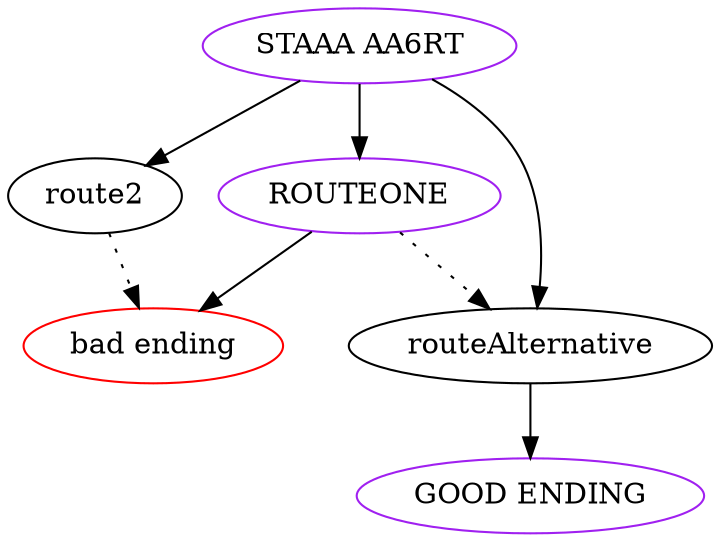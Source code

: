 digraph  {
	
	n2[color="red",label="bad ending"];
	n4[color="purple",label="GOOD ENDING"];
	n5[label="route2"];
	n3[label="routeAlternative"];
	n1[color="purple",label="ROUTEONE"];
	n6[color="purple",label="STAAA AA6RT"];
	n5->n2[style="dotted"];
	n3->n4;
	n1->n2;
	n1->n3[style="dotted"];
	n6->n1;
	n6->n5;
	n6->n3;
	
}
